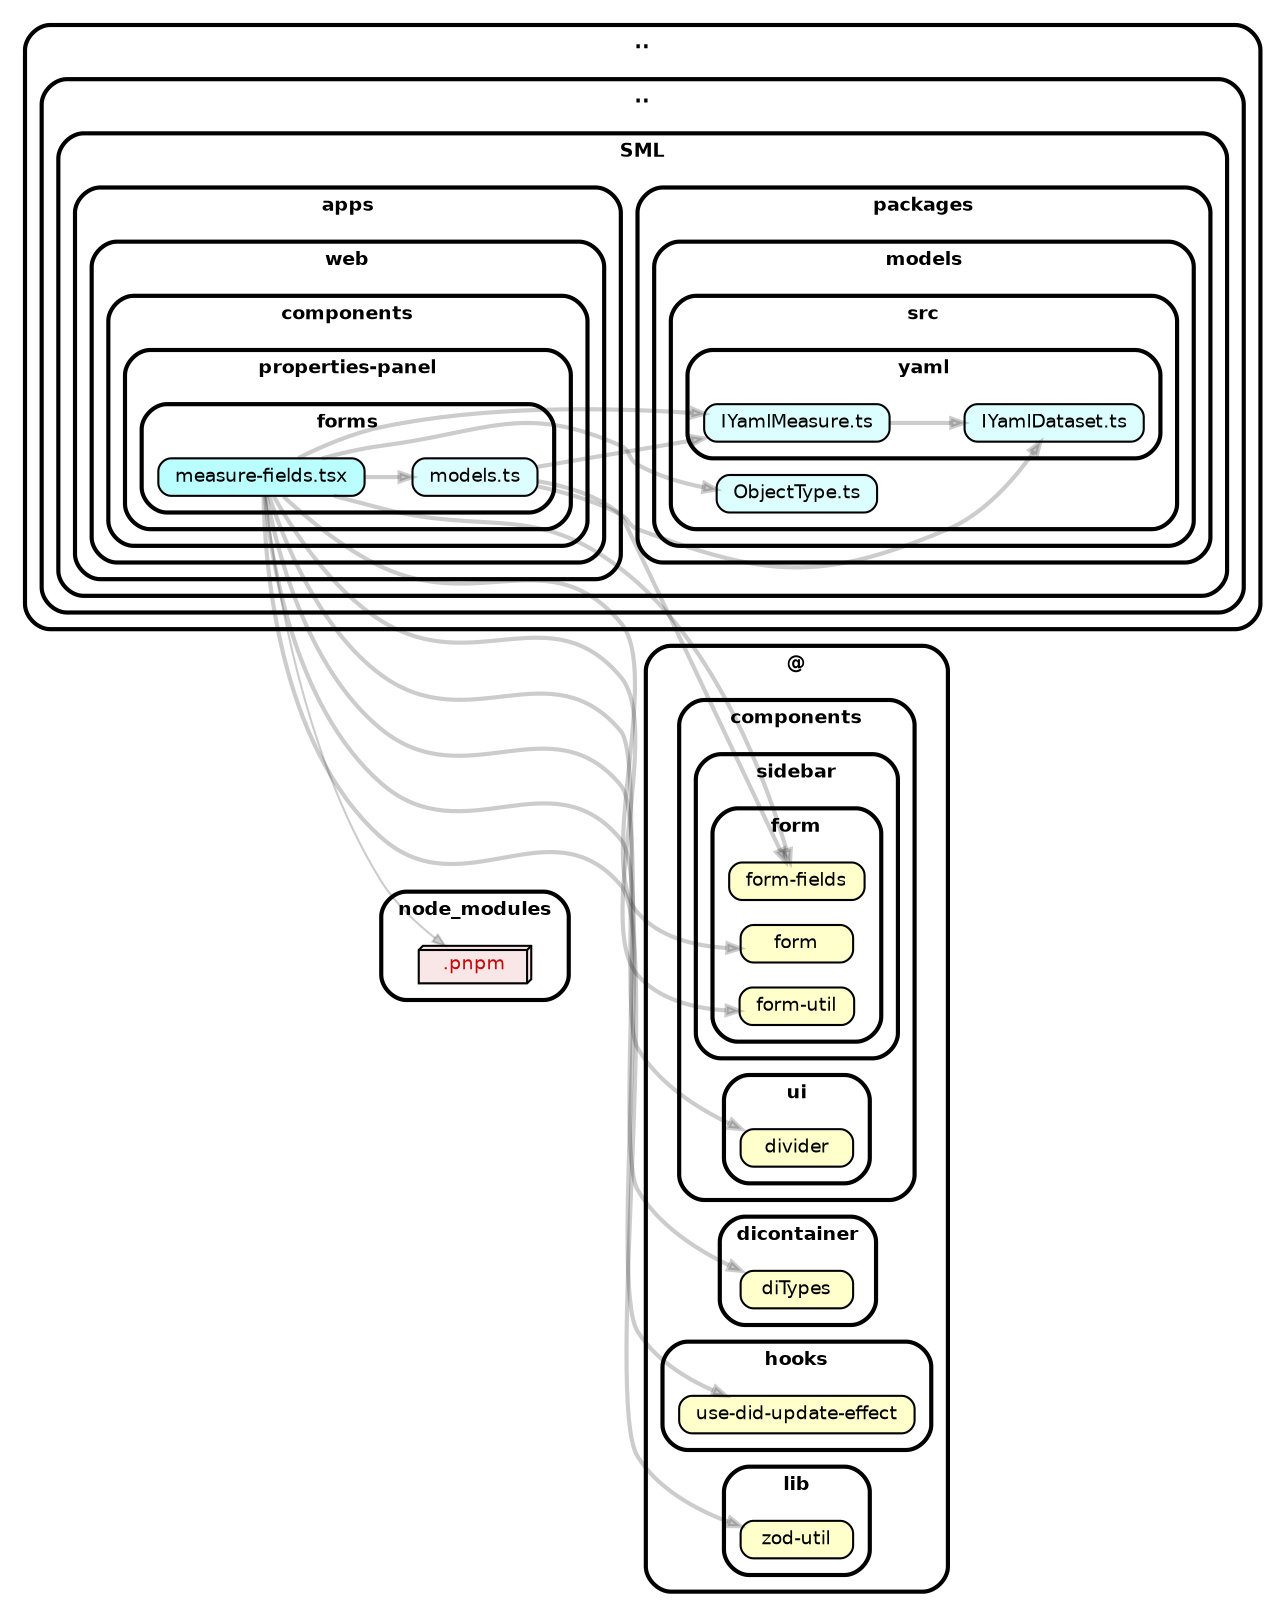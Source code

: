 strict digraph "dependency-cruiser output"{
    rankdir="LR" splines="true" overlap="false" nodesep="0.16" ranksep="0.18" fontname="Helvetica-bold" fontsize="9" style="rounded,bold,filled" fillcolor="#ffffff" compound="true"
    node [shape="box" style="rounded, filled" height="0.2" color="black" fillcolor="#ffffcc" fontcolor="black" fontname="Helvetica" fontsize="9"]
    edge [arrowhead="normal" arrowsize="0.6" penwidth="2.0" color="#00000033" fontname="Helvetica" fontsize="9"]

    subgraph "cluster_.." {label=".." subgraph "cluster_../.." {label=".." subgraph "cluster_../../SML" {label="SML" subgraph "cluster_../../SML/apps" {label="apps" subgraph "cluster_../../SML/apps/web" {label="web" subgraph "cluster_../../SML/apps/web/components" {label="components" subgraph "cluster_../../SML/apps/web/components/properties-panel" {label="properties-panel" subgraph "cluster_../../SML/apps/web/components/properties-panel/forms" {label="forms" "../../SML/apps/web/components/properties-panel/forms/measure-fields.tsx" [label=<measure-fields.tsx> tooltip="measure-fields.tsx" URL="../../SML/apps/web/components/properties-panel/forms/measure-fields.tsx" fillcolor="#bbfeff"] } } } } } } } }
    "../../SML/apps/web/components/properties-panel/forms/measure-fields.tsx" -> "../../SML/apps/web/components/properties-panel/forms/models.ts"
    "../../SML/apps/web/components/properties-panel/forms/measure-fields.tsx" -> "@/components/sidebar/form/form"
    "../../SML/apps/web/components/properties-panel/forms/measure-fields.tsx" -> "@/components/sidebar/form/form-fields"
    "../../SML/apps/web/components/properties-panel/forms/measure-fields.tsx" -> "@/components/sidebar/form/form-util"
    "../../SML/apps/web/components/properties-panel/forms/measure-fields.tsx" -> "@/components/ui/divider"
    "../../SML/apps/web/components/properties-panel/forms/measure-fields.tsx" -> "@/dicontainer/diTypes"
    "../../SML/apps/web/components/properties-panel/forms/measure-fields.tsx" -> "@/hooks/use-did-update-effect"
    "../../SML/apps/web/components/properties-panel/forms/measure-fields.tsx" -> "@/lib/zod-util"
    "../../SML/apps/web/components/properties-panel/forms/measure-fields.tsx" -> "node_modules/.pnpm" [penwidth="1.0"]
    "../../SML/apps/web/components/properties-panel/forms/measure-fields.tsx" -> "../../SML/packages/models/src/ObjectType.ts"
    "../../SML/apps/web/components/properties-panel/forms/measure-fields.tsx" -> "../../SML/packages/models/src/yaml/IYamlMeasure.ts"
    subgraph "cluster_.." {label=".." subgraph "cluster_../.." {label=".." subgraph "cluster_../../SML" {label="SML" subgraph "cluster_../../SML/apps" {label="apps" subgraph "cluster_../../SML/apps/web" {label="web" subgraph "cluster_../../SML/apps/web/components" {label="components" subgraph "cluster_../../SML/apps/web/components/properties-panel" {label="properties-panel" subgraph "cluster_../../SML/apps/web/components/properties-panel/forms" {label="forms" "../../SML/apps/web/components/properties-panel/forms/models.ts" [label=<models.ts> tooltip="models.ts" URL="../../SML/apps/web/components/properties-panel/forms/models.ts" fillcolor="#ddfeff"] } } } } } } } }
    "../../SML/apps/web/components/properties-panel/forms/models.ts" -> "@/components/sidebar/form/form-fields"
    "../../SML/apps/web/components/properties-panel/forms/models.ts" -> "../../SML/packages/models/src/yaml/IYamlDataset.ts"
    "../../SML/apps/web/components/properties-panel/forms/models.ts" -> "../../SML/packages/models/src/yaml/IYamlMeasure.ts"
    subgraph "cluster_.." {label=".." subgraph "cluster_../.." {label=".." subgraph "cluster_../../SML" {label="SML" subgraph "cluster_../../SML/packages" {label="packages" subgraph "cluster_../../SML/packages/models" {label="models" subgraph "cluster_../../SML/packages/models/src" {label="src" "../../SML/packages/models/src/ObjectType.ts" [label=<ObjectType.ts> tooltip="ObjectType.ts" URL="../../SML/packages/models/src/ObjectType.ts" fillcolor="#ddfeff"] } } } } } }
    subgraph "cluster_.." {label=".." subgraph "cluster_../.." {label=".." subgraph "cluster_../../SML" {label="SML" subgraph "cluster_../../SML/packages" {label="packages" subgraph "cluster_../../SML/packages/models" {label="models" subgraph "cluster_../../SML/packages/models/src" {label="src" subgraph "cluster_../../SML/packages/models/src/yaml" {label="yaml" "../../SML/packages/models/src/yaml/IYamlDataset.ts" [label=<IYamlDataset.ts> tooltip="IYamlDataset.ts" URL="../../SML/packages/models/src/yaml/IYamlDataset.ts" fillcolor="#ddfeff"] } } } } } } }
    subgraph "cluster_.." {label=".." subgraph "cluster_../.." {label=".." subgraph "cluster_../../SML" {label="SML" subgraph "cluster_../../SML/packages" {label="packages" subgraph "cluster_../../SML/packages/models" {label="models" subgraph "cluster_../../SML/packages/models/src" {label="src" subgraph "cluster_../../SML/packages/models/src/yaml" {label="yaml" "../../SML/packages/models/src/yaml/IYamlMeasure.ts" [label=<IYamlMeasure.ts> tooltip="IYamlMeasure.ts" URL="../../SML/packages/models/src/yaml/IYamlMeasure.ts" fillcolor="#ddfeff"] } } } } } } }
    "../../SML/packages/models/src/yaml/IYamlMeasure.ts" -> "../../SML/packages/models/src/yaml/IYamlDataset.ts"
    subgraph "cluster_@" {label="@" subgraph "cluster_@/components" {label="components" subgraph "cluster_@/components/sidebar" {label="sidebar" subgraph "cluster_@/components/sidebar/form" {label="form" "@/components/sidebar/form/form" [label=<form> tooltip="form" ] } } } }
    subgraph "cluster_@" {label="@" subgraph "cluster_@/components" {label="components" subgraph "cluster_@/components/sidebar" {label="sidebar" subgraph "cluster_@/components/sidebar/form" {label="form" "@/components/sidebar/form/form-fields" [label=<form-fields> tooltip="form-fields" ] } } } }
    subgraph "cluster_@" {label="@" subgraph "cluster_@/components" {label="components" subgraph "cluster_@/components/sidebar" {label="sidebar" subgraph "cluster_@/components/sidebar/form" {label="form" "@/components/sidebar/form/form-util" [label=<form-util> tooltip="form-util" ] } } } }
    subgraph "cluster_@" {label="@" subgraph "cluster_@/components" {label="components" subgraph "cluster_@/components/ui" {label="ui" "@/components/ui/divider" [label=<divider> tooltip="divider" ] } } }
    subgraph "cluster_@" {label="@" subgraph "cluster_@/dicontainer" {label="dicontainer" "@/dicontainer/diTypes" [label=<diTypes> tooltip="diTypes" ] } }
    subgraph "cluster_@" {label="@" subgraph "cluster_@/hooks" {label="hooks" "@/hooks/use-did-update-effect" [label=<use-did-update-effect> tooltip="use-did-update-effect" ] } }
    subgraph "cluster_@" {label="@" subgraph "cluster_@/lib" {label="lib" "@/lib/zod-util" [label=<zod-util> tooltip="zod-util" ] } }
    subgraph "cluster_node_modules" {label="node_modules" "node_modules/.pnpm" [label=<.pnpm> tooltip=".pnpm" URL="https://www.npmjs.com/package/.pnpm" shape="box3d" fillcolor="#c40b0a1a" fontcolor="#c40b0a"] }
}
